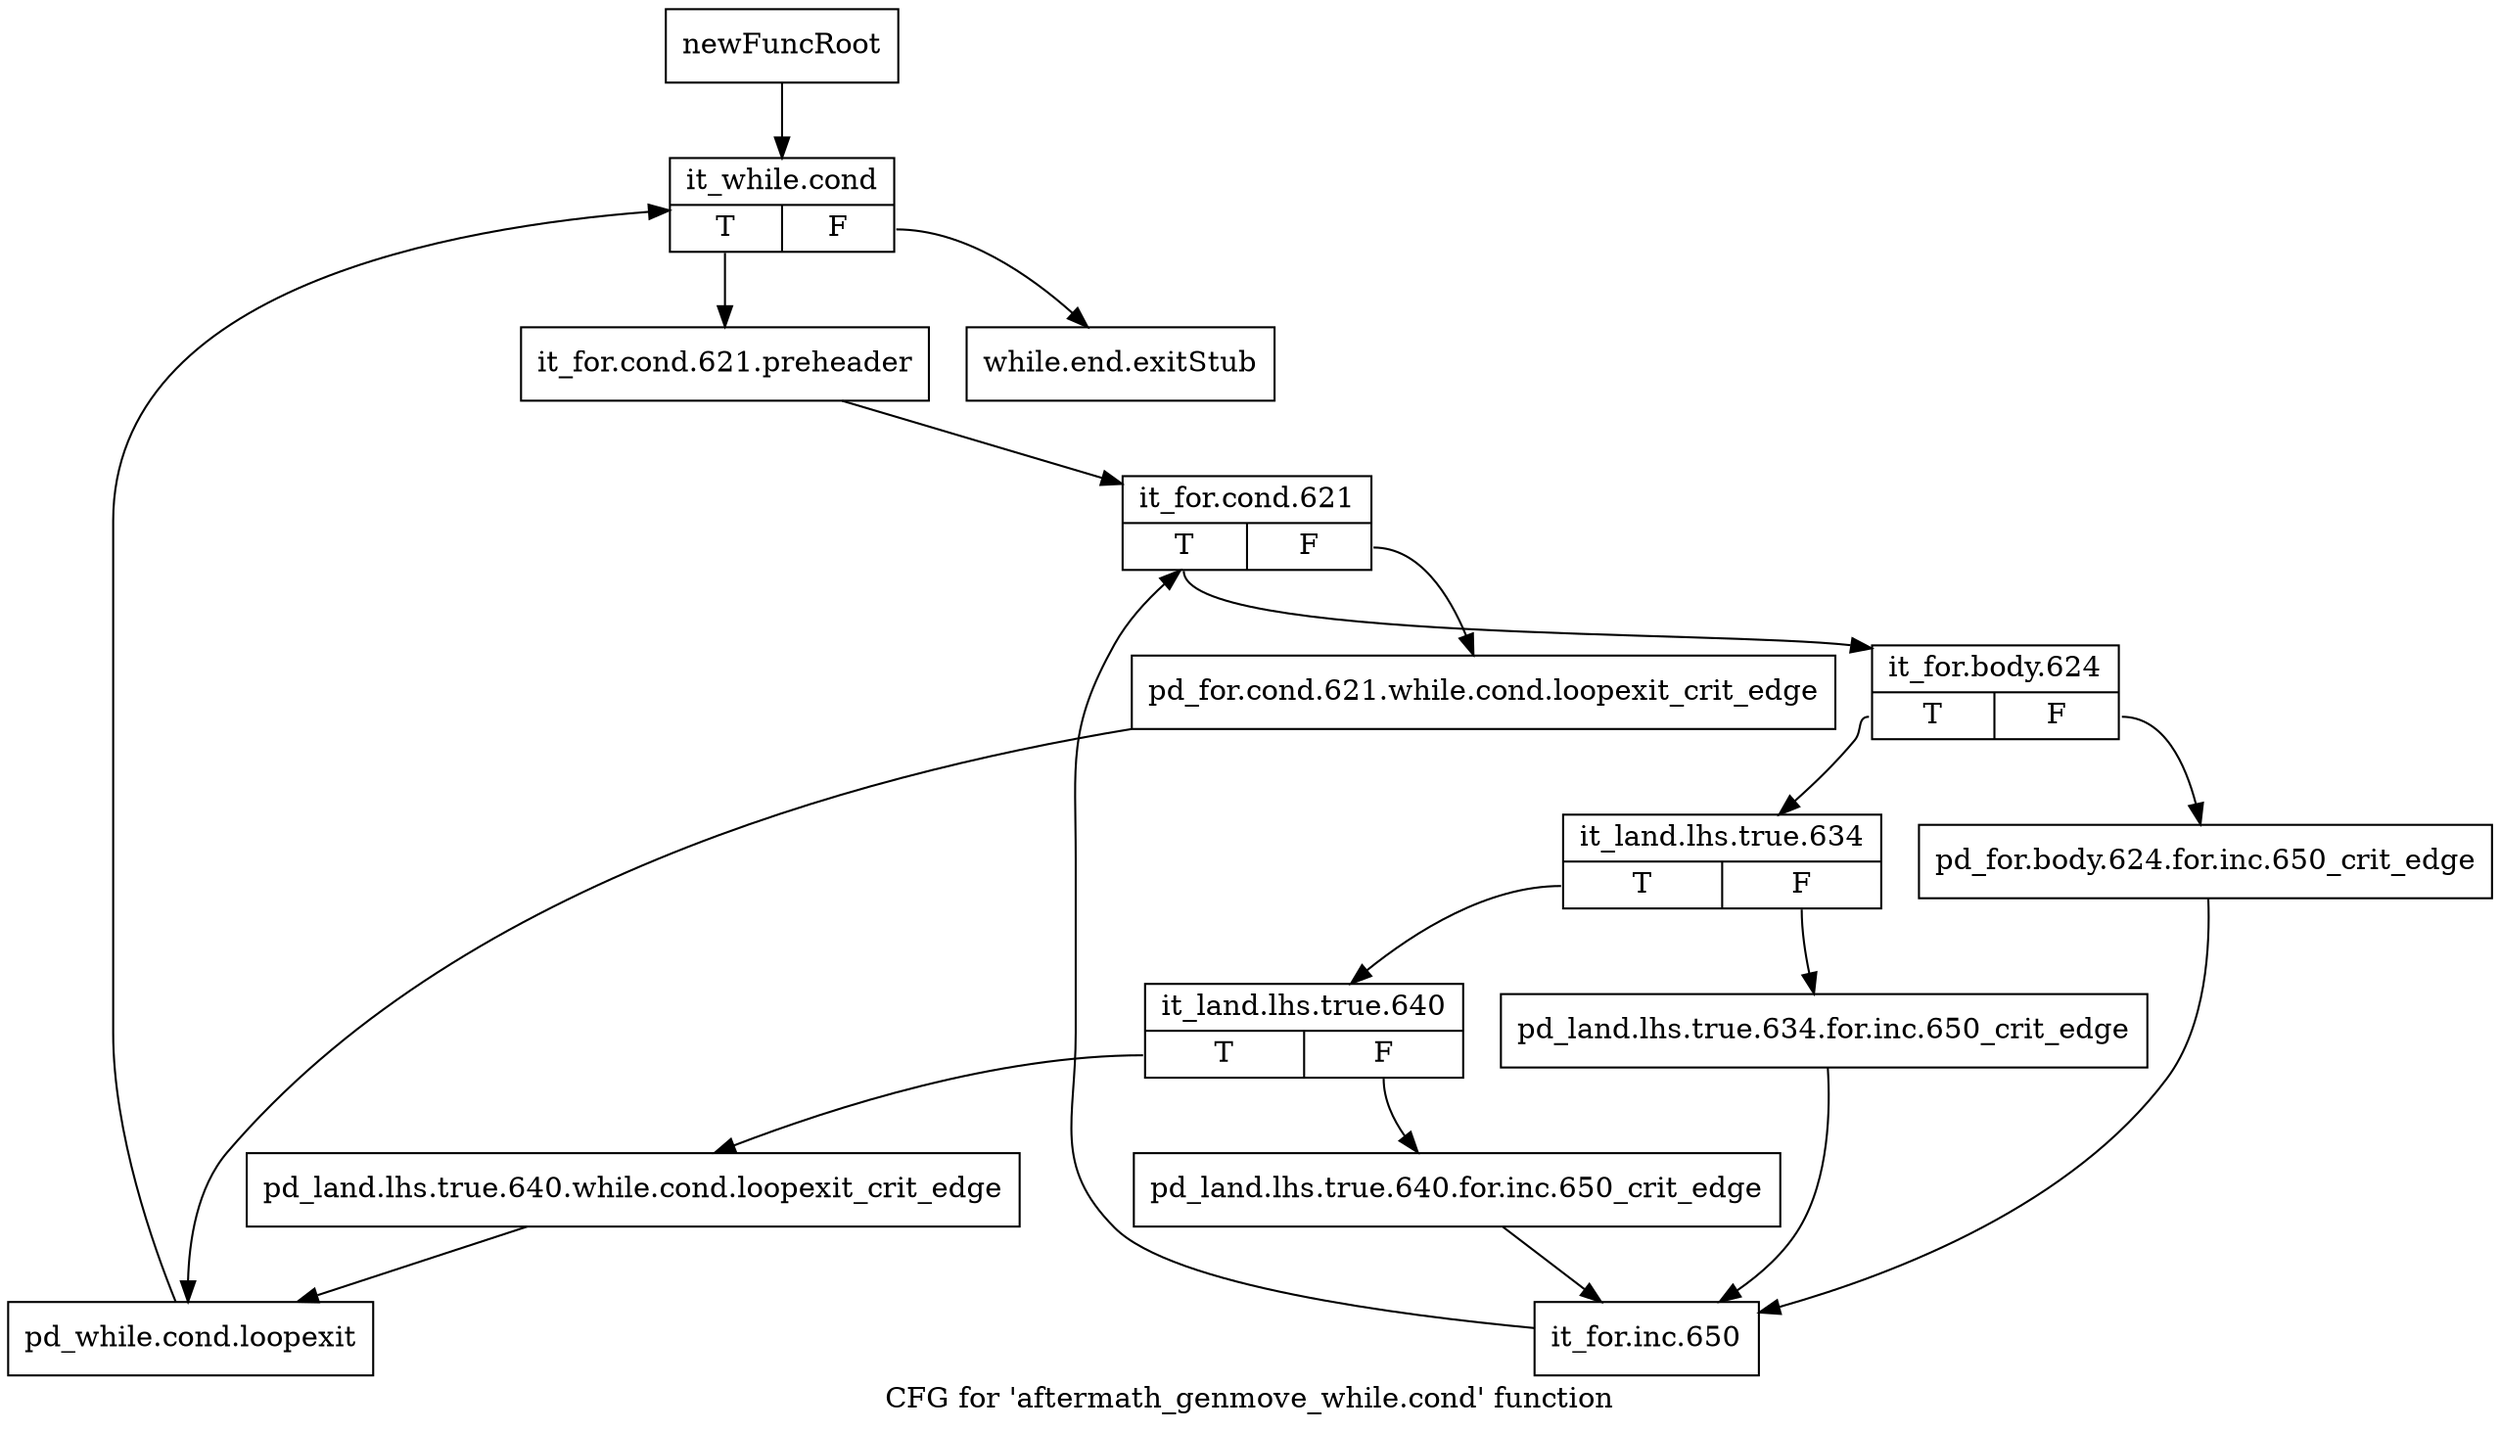 digraph "CFG for 'aftermath_genmove_while.cond' function" {
	label="CFG for 'aftermath_genmove_while.cond' function";

	Node0x3342380 [shape=record,label="{newFuncRoot}"];
	Node0x3342380 -> Node0x3342420;
	Node0x33423d0 [shape=record,label="{while.end.exitStub}"];
	Node0x3342420 [shape=record,label="{it_while.cond|{<s0>T|<s1>F}}"];
	Node0x3342420:s0 -> Node0x3342470;
	Node0x3342420:s1 -> Node0x33423d0;
	Node0x3342470 [shape=record,label="{it_for.cond.621.preheader}"];
	Node0x3342470 -> Node0x33424c0;
	Node0x33424c0 [shape=record,label="{it_for.cond.621|{<s0>T|<s1>F}}"];
	Node0x33424c0:s0 -> Node0x3342560;
	Node0x33424c0:s1 -> Node0x3342510;
	Node0x3342510 [shape=record,label="{pd_for.cond.621.while.cond.loopexit_crit_edge}"];
	Node0x3342510 -> Node0x33427e0;
	Node0x3342560 [shape=record,label="{it_for.body.624|{<s0>T|<s1>F}}"];
	Node0x3342560:s0 -> Node0x3342600;
	Node0x3342560:s1 -> Node0x33425b0;
	Node0x33425b0 [shape=record,label="{pd_for.body.624.for.inc.650_crit_edge}"];
	Node0x33425b0 -> Node0x3342740;
	Node0x3342600 [shape=record,label="{it_land.lhs.true.634|{<s0>T|<s1>F}}"];
	Node0x3342600:s0 -> Node0x33426a0;
	Node0x3342600:s1 -> Node0x3342650;
	Node0x3342650 [shape=record,label="{pd_land.lhs.true.634.for.inc.650_crit_edge}"];
	Node0x3342650 -> Node0x3342740;
	Node0x33426a0 [shape=record,label="{it_land.lhs.true.640|{<s0>T|<s1>F}}"];
	Node0x33426a0:s0 -> Node0x3342790;
	Node0x33426a0:s1 -> Node0x33426f0;
	Node0x33426f0 [shape=record,label="{pd_land.lhs.true.640.for.inc.650_crit_edge}"];
	Node0x33426f0 -> Node0x3342740;
	Node0x3342740 [shape=record,label="{it_for.inc.650}"];
	Node0x3342740 -> Node0x33424c0;
	Node0x3342790 [shape=record,label="{pd_land.lhs.true.640.while.cond.loopexit_crit_edge}"];
	Node0x3342790 -> Node0x33427e0;
	Node0x33427e0 [shape=record,label="{pd_while.cond.loopexit}"];
	Node0x33427e0 -> Node0x3342420;
}
